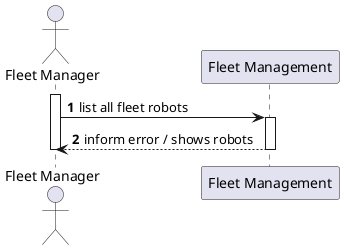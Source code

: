 @startuml
autonumber

actor "Fleet Manager" as usr

participant "Fleet Management" as mng

activate usr
    usr -> mng : list all fleet robots
    activate mng
        mng --> usr : inform error / shows robots
    deactivate mng


deactivate usr

@enduml
